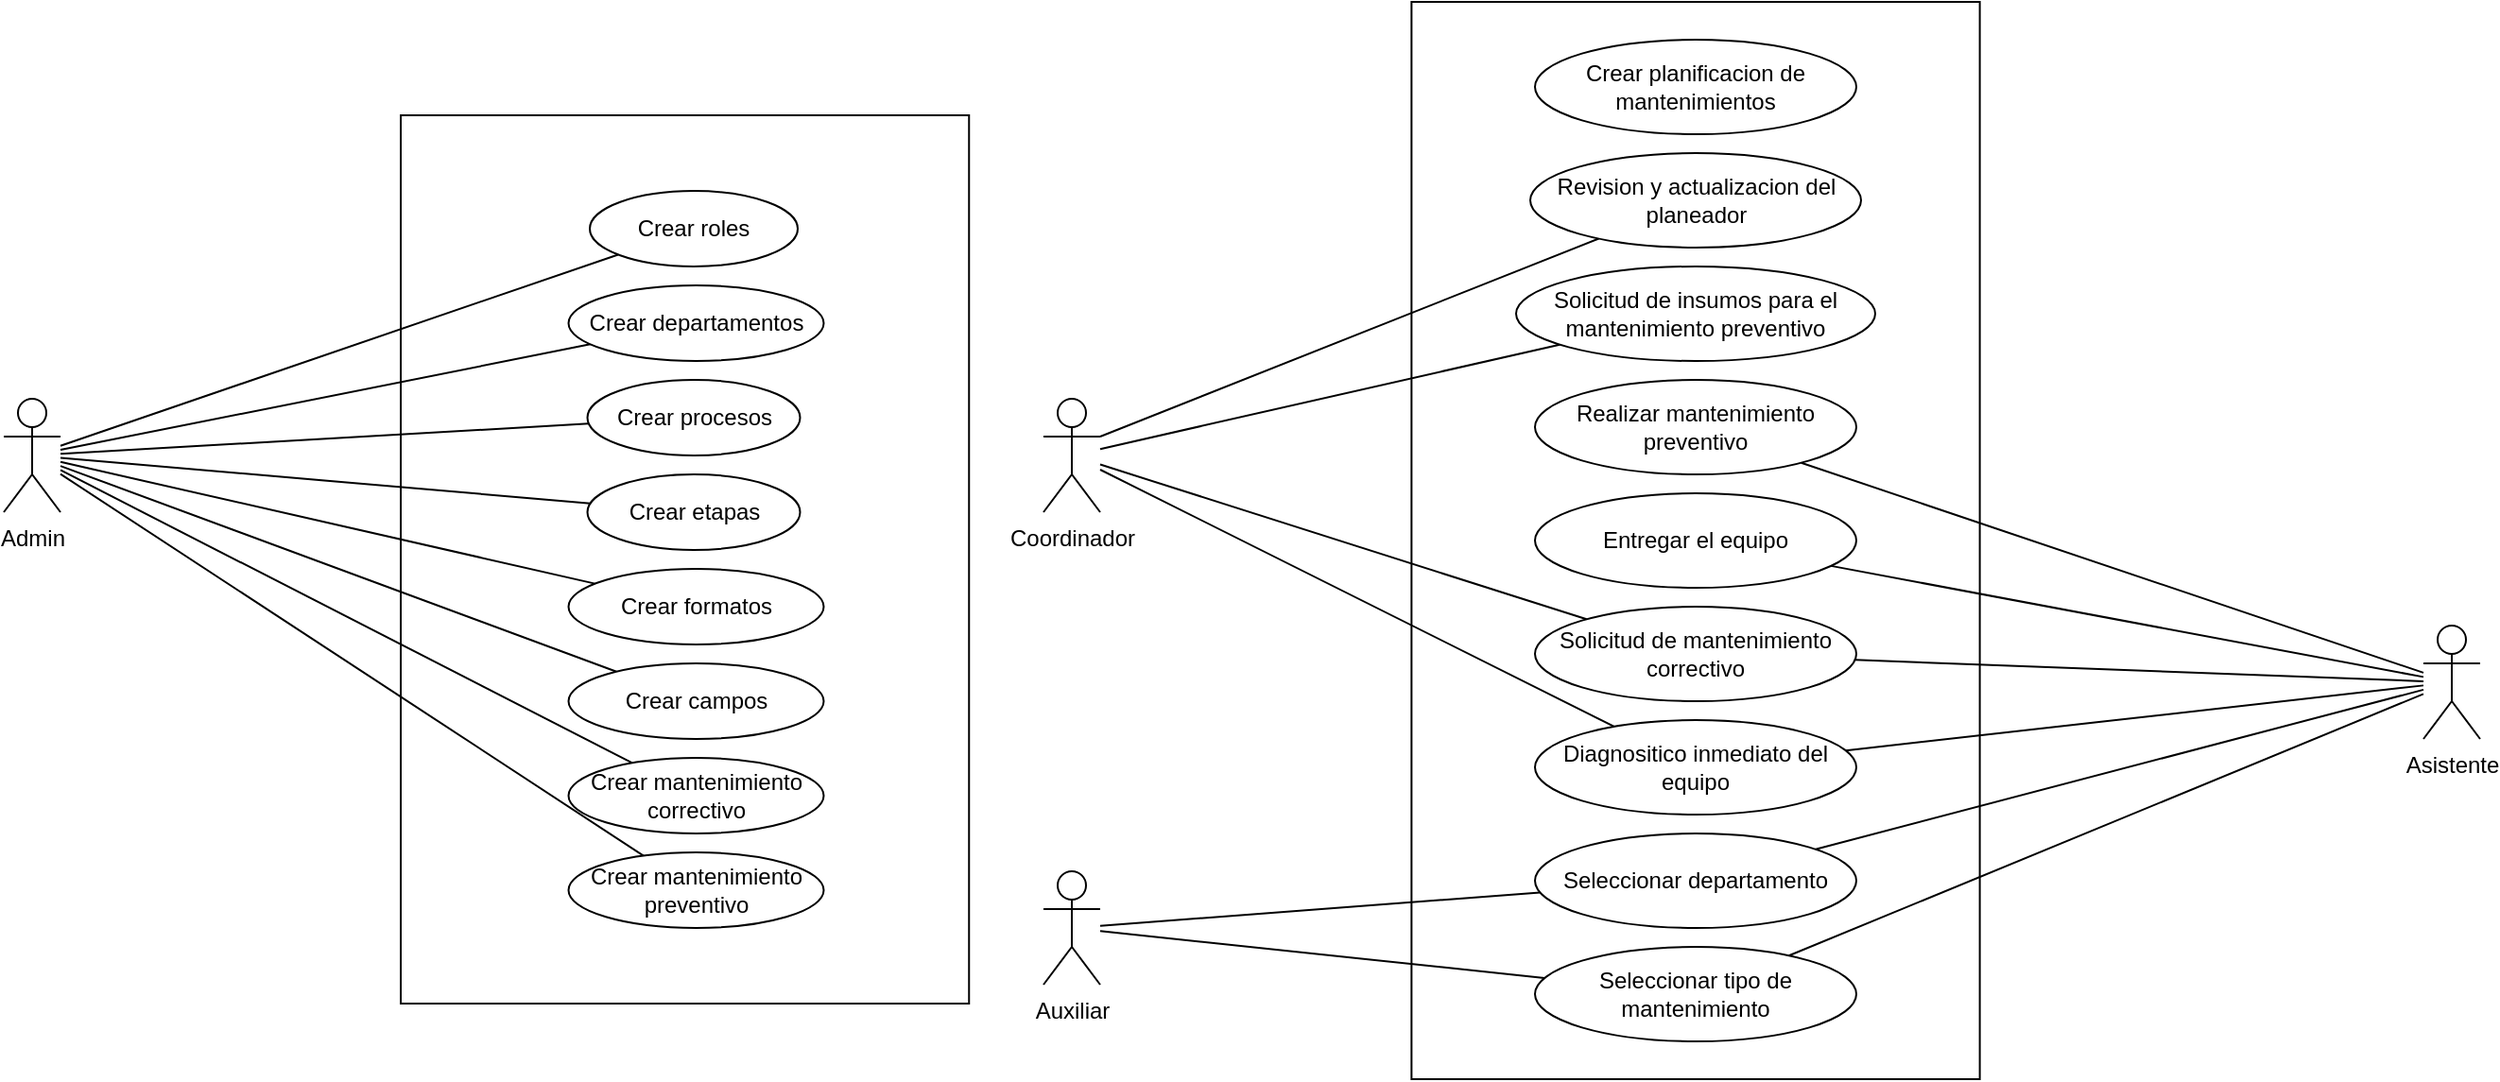 <mxfile version="24.7.10">
  <diagram name="Página-1" id="slRdnjjuHF7EVNd0lsjX">
    <mxGraphModel dx="1237" dy="447" grid="1" gridSize="10" guides="1" tooltips="1" connect="1" arrows="1" fold="1" page="1" pageScale="1" pageWidth="850" pageHeight="1100" math="0" shadow="0">
      <root>
        <mxCell id="0" />
        <mxCell id="1" parent="0" />
        <mxCell id="ijQ2Wkxo8JsokQV01jov-33" value="" style="rounded=0;whiteSpace=wrap;html=1;fontFamily=Helvetica;fontSize=11;fontColor=default;labelBackgroundColor=default;" vertex="1" parent="1">
          <mxGeometry x="784.69" y="40" width="300.62" height="570" as="geometry" />
        </mxCell>
        <mxCell id="ijQ2Wkxo8JsokQV01jov-21" value="" style="rounded=0;whiteSpace=wrap;html=1;fontFamily=Helvetica;fontSize=11;fontColor=default;labelBackgroundColor=default;" vertex="1" parent="1">
          <mxGeometry x="250" y="100" width="300.62" height="470" as="geometry" />
        </mxCell>
        <mxCell id="ijQ2Wkxo8JsokQV01jov-14" style="edgeStyle=none;shape=connector;rounded=0;orthogonalLoop=1;jettySize=auto;html=1;strokeColor=default;align=center;verticalAlign=middle;fontFamily=Helvetica;fontSize=11;fontColor=default;labelBackgroundColor=default;endArrow=none;endFill=0;" edge="1" parent="1" source="ijQ2Wkxo8JsokQV01jov-1" target="ijQ2Wkxo8JsokQV01jov-4">
          <mxGeometry relative="1" as="geometry" />
        </mxCell>
        <mxCell id="ijQ2Wkxo8JsokQV01jov-15" style="edgeStyle=none;shape=connector;rounded=0;orthogonalLoop=1;jettySize=auto;html=1;strokeColor=default;align=center;verticalAlign=middle;fontFamily=Helvetica;fontSize=11;fontColor=default;labelBackgroundColor=default;endArrow=none;endFill=0;" edge="1" parent="1" source="ijQ2Wkxo8JsokQV01jov-1" target="ijQ2Wkxo8JsokQV01jov-5">
          <mxGeometry relative="1" as="geometry" />
        </mxCell>
        <mxCell id="ijQ2Wkxo8JsokQV01jov-16" style="edgeStyle=none;shape=connector;rounded=0;orthogonalLoop=1;jettySize=auto;html=1;strokeColor=default;align=center;verticalAlign=middle;fontFamily=Helvetica;fontSize=11;fontColor=default;labelBackgroundColor=default;endArrow=none;endFill=0;" edge="1" parent="1" source="ijQ2Wkxo8JsokQV01jov-1" target="ijQ2Wkxo8JsokQV01jov-6">
          <mxGeometry relative="1" as="geometry" />
        </mxCell>
        <mxCell id="ijQ2Wkxo8JsokQV01jov-18" style="edgeStyle=none;shape=connector;rounded=0;orthogonalLoop=1;jettySize=auto;html=1;strokeColor=default;align=center;verticalAlign=middle;fontFamily=Helvetica;fontSize=11;fontColor=default;labelBackgroundColor=default;endArrow=none;endFill=0;" edge="1" parent="1" source="ijQ2Wkxo8JsokQV01jov-1" target="ijQ2Wkxo8JsokQV01jov-8">
          <mxGeometry relative="1" as="geometry" />
        </mxCell>
        <mxCell id="ijQ2Wkxo8JsokQV01jov-19" style="edgeStyle=none;shape=connector;rounded=0;orthogonalLoop=1;jettySize=auto;html=1;strokeColor=default;align=center;verticalAlign=middle;fontFamily=Helvetica;fontSize=11;fontColor=default;labelBackgroundColor=default;endArrow=none;endFill=0;" edge="1" parent="1" source="ijQ2Wkxo8JsokQV01jov-1" target="ijQ2Wkxo8JsokQV01jov-7">
          <mxGeometry relative="1" as="geometry" />
        </mxCell>
        <mxCell id="ijQ2Wkxo8JsokQV01jov-20" style="edgeStyle=none;shape=connector;rounded=0;orthogonalLoop=1;jettySize=auto;html=1;strokeColor=default;align=center;verticalAlign=middle;fontFamily=Helvetica;fontSize=11;fontColor=default;labelBackgroundColor=default;endArrow=none;endFill=0;" edge="1" parent="1" source="ijQ2Wkxo8JsokQV01jov-1" target="ijQ2Wkxo8JsokQV01jov-9">
          <mxGeometry relative="1" as="geometry" />
        </mxCell>
        <mxCell id="ijQ2Wkxo8JsokQV01jov-26" style="edgeStyle=none;shape=connector;rounded=0;orthogonalLoop=1;jettySize=auto;html=1;strokeColor=default;align=center;verticalAlign=middle;fontFamily=Helvetica;fontSize=11;fontColor=default;labelBackgroundColor=default;endArrow=none;endFill=0;" edge="1" parent="1" source="ijQ2Wkxo8JsokQV01jov-1" target="ijQ2Wkxo8JsokQV01jov-24">
          <mxGeometry relative="1" as="geometry" />
        </mxCell>
        <mxCell id="ijQ2Wkxo8JsokQV01jov-27" style="edgeStyle=none;shape=connector;rounded=0;orthogonalLoop=1;jettySize=auto;html=1;strokeColor=default;align=center;verticalAlign=middle;fontFamily=Helvetica;fontSize=11;fontColor=default;labelBackgroundColor=default;endArrow=none;endFill=0;" edge="1" parent="1" source="ijQ2Wkxo8JsokQV01jov-1" target="ijQ2Wkxo8JsokQV01jov-25">
          <mxGeometry relative="1" as="geometry" />
        </mxCell>
        <mxCell id="ijQ2Wkxo8JsokQV01jov-1" value="Admin" style="shape=umlActor;verticalLabelPosition=bottom;verticalAlign=top;html=1;outlineConnect=0;" vertex="1" parent="1">
          <mxGeometry x="40" y="250" width="30" height="60" as="geometry" />
        </mxCell>
        <mxCell id="ijQ2Wkxo8JsokQV01jov-4" value="Crear roles" style="ellipse;whiteSpace=wrap;html=1;" vertex="1" parent="1">
          <mxGeometry x="350" y="140" width="110" height="40" as="geometry" />
        </mxCell>
        <mxCell id="ijQ2Wkxo8JsokQV01jov-5" value="Crear departamentos" style="ellipse;whiteSpace=wrap;html=1;" vertex="1" parent="1">
          <mxGeometry x="338.75" y="190" width="135" height="40" as="geometry" />
        </mxCell>
        <mxCell id="ijQ2Wkxo8JsokQV01jov-6" value="Crear procesos" style="ellipse;whiteSpace=wrap;html=1;" vertex="1" parent="1">
          <mxGeometry x="348.75" y="240" width="112.5" height="40" as="geometry" />
        </mxCell>
        <mxCell id="ijQ2Wkxo8JsokQV01jov-7" value="Crear etapas" style="ellipse;whiteSpace=wrap;html=1;" vertex="1" parent="1">
          <mxGeometry x="348.75" y="290" width="112.5" height="40" as="geometry" />
        </mxCell>
        <mxCell id="ijQ2Wkxo8JsokQV01jov-8" value="Crear formatos" style="ellipse;whiteSpace=wrap;html=1;" vertex="1" parent="1">
          <mxGeometry x="338.75" y="340" width="135" height="40" as="geometry" />
        </mxCell>
        <mxCell id="ijQ2Wkxo8JsokQV01jov-9" value="Crear campos" style="ellipse;whiteSpace=wrap;html=1;" vertex="1" parent="1">
          <mxGeometry x="338.75" y="390" width="135" height="40" as="geometry" />
        </mxCell>
        <mxCell id="ijQ2Wkxo8JsokQV01jov-30" style="edgeStyle=none;shape=connector;rounded=0;orthogonalLoop=1;jettySize=auto;html=1;exitX=1;exitY=0.333;exitDx=0;exitDy=0;exitPerimeter=0;strokeColor=default;align=center;verticalAlign=middle;fontFamily=Helvetica;fontSize=11;fontColor=default;labelBackgroundColor=default;endArrow=none;endFill=0;" edge="1" parent="1" source="ijQ2Wkxo8JsokQV01jov-22" target="ijQ2Wkxo8JsokQV01jov-29">
          <mxGeometry relative="1" as="geometry" />
        </mxCell>
        <mxCell id="ijQ2Wkxo8JsokQV01jov-32" style="edgeStyle=none;shape=connector;rounded=0;orthogonalLoop=1;jettySize=auto;html=1;strokeColor=default;align=center;verticalAlign=middle;fontFamily=Helvetica;fontSize=11;fontColor=default;labelBackgroundColor=default;endArrow=none;endFill=0;" edge="1" parent="1" source="ijQ2Wkxo8JsokQV01jov-22" target="ijQ2Wkxo8JsokQV01jov-31">
          <mxGeometry relative="1" as="geometry" />
        </mxCell>
        <mxCell id="ijQ2Wkxo8JsokQV01jov-44" style="edgeStyle=none;shape=connector;rounded=0;orthogonalLoop=1;jettySize=auto;html=1;strokeColor=default;align=center;verticalAlign=middle;fontFamily=Helvetica;fontSize=11;fontColor=default;labelBackgroundColor=default;endArrow=none;endFill=0;" edge="1" parent="1" source="ijQ2Wkxo8JsokQV01jov-22" target="ijQ2Wkxo8JsokQV01jov-42">
          <mxGeometry relative="1" as="geometry" />
        </mxCell>
        <mxCell id="ijQ2Wkxo8JsokQV01jov-46" style="edgeStyle=none;shape=connector;rounded=0;orthogonalLoop=1;jettySize=auto;html=1;strokeColor=default;align=center;verticalAlign=middle;fontFamily=Helvetica;fontSize=11;fontColor=default;labelBackgroundColor=default;endArrow=none;endFill=0;" edge="1" parent="1" source="ijQ2Wkxo8JsokQV01jov-22" target="ijQ2Wkxo8JsokQV01jov-45">
          <mxGeometry relative="1" as="geometry" />
        </mxCell>
        <mxCell id="ijQ2Wkxo8JsokQV01jov-22" value="Coordinador" style="shape=umlActor;verticalLabelPosition=bottom;verticalAlign=top;html=1;outlineConnect=0;" vertex="1" parent="1">
          <mxGeometry x="590" y="250" width="30" height="60" as="geometry" />
        </mxCell>
        <mxCell id="ijQ2Wkxo8JsokQV01jov-24" value="Crear mantenimiento correctivo" style="ellipse;whiteSpace=wrap;html=1;" vertex="1" parent="1">
          <mxGeometry x="338.75" y="440" width="135" height="40" as="geometry" />
        </mxCell>
        <mxCell id="ijQ2Wkxo8JsokQV01jov-25" value="Crear mantenimiento preventivo" style="ellipse;whiteSpace=wrap;html=1;" vertex="1" parent="1">
          <mxGeometry x="338.75" y="490" width="135" height="40" as="geometry" />
        </mxCell>
        <mxCell id="ijQ2Wkxo8JsokQV01jov-29" value="Revision y actualizacion del planeador" style="ellipse;whiteSpace=wrap;html=1;" vertex="1" parent="1">
          <mxGeometry x="847.5" y="120" width="175" height="50" as="geometry" />
        </mxCell>
        <mxCell id="ijQ2Wkxo8JsokQV01jov-31" value="Solicitud de insumos para el mantenimiento preventivo" style="ellipse;whiteSpace=wrap;html=1;" vertex="1" parent="1">
          <mxGeometry x="840" y="180" width="190" height="50" as="geometry" />
        </mxCell>
        <mxCell id="ijQ2Wkxo8JsokQV01jov-39" style="edgeStyle=none;shape=connector;rounded=0;orthogonalLoop=1;jettySize=auto;html=1;strokeColor=default;align=center;verticalAlign=middle;fontFamily=Helvetica;fontSize=11;fontColor=default;labelBackgroundColor=default;endArrow=none;endFill=0;" edge="1" parent="1" source="ijQ2Wkxo8JsokQV01jov-34" target="ijQ2Wkxo8JsokQV01jov-38">
          <mxGeometry relative="1" as="geometry" />
        </mxCell>
        <mxCell id="ijQ2Wkxo8JsokQV01jov-41" style="edgeStyle=none;shape=connector;rounded=0;orthogonalLoop=1;jettySize=auto;html=1;strokeColor=default;align=center;verticalAlign=middle;fontFamily=Helvetica;fontSize=11;fontColor=default;labelBackgroundColor=default;endArrow=none;endFill=0;" edge="1" parent="1" source="ijQ2Wkxo8JsokQV01jov-34" target="ijQ2Wkxo8JsokQV01jov-40">
          <mxGeometry relative="1" as="geometry" />
        </mxCell>
        <mxCell id="ijQ2Wkxo8JsokQV01jov-43" style="edgeStyle=none;shape=connector;rounded=0;orthogonalLoop=1;jettySize=auto;html=1;strokeColor=default;align=center;verticalAlign=middle;fontFamily=Helvetica;fontSize=11;fontColor=default;labelBackgroundColor=default;endArrow=none;endFill=0;" edge="1" parent="1" source="ijQ2Wkxo8JsokQV01jov-34" target="ijQ2Wkxo8JsokQV01jov-42">
          <mxGeometry relative="1" as="geometry" />
        </mxCell>
        <mxCell id="ijQ2Wkxo8JsokQV01jov-47" style="edgeStyle=none;shape=connector;rounded=0;orthogonalLoop=1;jettySize=auto;html=1;strokeColor=default;align=center;verticalAlign=middle;fontFamily=Helvetica;fontSize=11;fontColor=default;labelBackgroundColor=default;endArrow=none;endFill=0;" edge="1" parent="1" source="ijQ2Wkxo8JsokQV01jov-34" target="ijQ2Wkxo8JsokQV01jov-45">
          <mxGeometry relative="1" as="geometry" />
        </mxCell>
        <mxCell id="ijQ2Wkxo8JsokQV01jov-49" style="edgeStyle=none;shape=connector;rounded=0;orthogonalLoop=1;jettySize=auto;html=1;strokeColor=default;align=center;verticalAlign=middle;fontFamily=Helvetica;fontSize=11;fontColor=default;labelBackgroundColor=default;endArrow=none;endFill=0;" edge="1" parent="1" source="ijQ2Wkxo8JsokQV01jov-34" target="ijQ2Wkxo8JsokQV01jov-48">
          <mxGeometry relative="1" as="geometry" />
        </mxCell>
        <mxCell id="ijQ2Wkxo8JsokQV01jov-53" style="edgeStyle=none;shape=connector;rounded=0;orthogonalLoop=1;jettySize=auto;html=1;strokeColor=default;align=center;verticalAlign=middle;fontFamily=Helvetica;fontSize=11;fontColor=default;labelBackgroundColor=default;endArrow=none;endFill=0;" edge="1" parent="1" source="ijQ2Wkxo8JsokQV01jov-34" target="ijQ2Wkxo8JsokQV01jov-52">
          <mxGeometry relative="1" as="geometry" />
        </mxCell>
        <mxCell id="ijQ2Wkxo8JsokQV01jov-34" value="Asistente" style="shape=umlActor;verticalLabelPosition=bottom;verticalAlign=top;html=1;outlineConnect=0;" vertex="1" parent="1">
          <mxGeometry x="1320" y="370" width="30" height="60" as="geometry" />
        </mxCell>
        <mxCell id="ijQ2Wkxo8JsokQV01jov-50" style="edgeStyle=none;shape=connector;rounded=0;orthogonalLoop=1;jettySize=auto;html=1;strokeColor=default;align=center;verticalAlign=middle;fontFamily=Helvetica;fontSize=11;fontColor=default;labelBackgroundColor=default;endArrow=none;endFill=0;" edge="1" parent="1" source="ijQ2Wkxo8JsokQV01jov-35" target="ijQ2Wkxo8JsokQV01jov-48">
          <mxGeometry relative="1" as="geometry" />
        </mxCell>
        <mxCell id="ijQ2Wkxo8JsokQV01jov-54" style="edgeStyle=none;shape=connector;rounded=0;orthogonalLoop=1;jettySize=auto;html=1;strokeColor=default;align=center;verticalAlign=middle;fontFamily=Helvetica;fontSize=11;fontColor=default;labelBackgroundColor=default;endArrow=none;endFill=0;" edge="1" parent="1" source="ijQ2Wkxo8JsokQV01jov-35" target="ijQ2Wkxo8JsokQV01jov-52">
          <mxGeometry relative="1" as="geometry" />
        </mxCell>
        <mxCell id="ijQ2Wkxo8JsokQV01jov-35" value="Auxiliar" style="shape=umlActor;verticalLabelPosition=bottom;verticalAlign=top;html=1;outlineConnect=0;" vertex="1" parent="1">
          <mxGeometry x="590" y="500" width="30" height="60" as="geometry" />
        </mxCell>
        <mxCell id="ijQ2Wkxo8JsokQV01jov-38" value="Realizar mantenimiento preventivo" style="ellipse;whiteSpace=wrap;html=1;" vertex="1" parent="1">
          <mxGeometry x="850" y="240" width="170" height="50" as="geometry" />
        </mxCell>
        <mxCell id="ijQ2Wkxo8JsokQV01jov-40" value="Entregar el equipo" style="ellipse;whiteSpace=wrap;html=1;" vertex="1" parent="1">
          <mxGeometry x="850" y="300" width="170" height="50" as="geometry" />
        </mxCell>
        <mxCell id="ijQ2Wkxo8JsokQV01jov-42" value="Solicitud de mantenimiento correctivo" style="ellipse;whiteSpace=wrap;html=1;" vertex="1" parent="1">
          <mxGeometry x="850" y="360" width="170" height="50" as="geometry" />
        </mxCell>
        <mxCell id="ijQ2Wkxo8JsokQV01jov-45" value="Diagnositico inmediato del equipo" style="ellipse;whiteSpace=wrap;html=1;" vertex="1" parent="1">
          <mxGeometry x="850" y="420" width="170" height="50" as="geometry" />
        </mxCell>
        <mxCell id="ijQ2Wkxo8JsokQV01jov-48" value="Seleccionar departamento" style="ellipse;whiteSpace=wrap;html=1;" vertex="1" parent="1">
          <mxGeometry x="850" y="480" width="170" height="50" as="geometry" />
        </mxCell>
        <mxCell id="ijQ2Wkxo8JsokQV01jov-52" value="Seleccionar tipo de mantenimiento" style="ellipse;whiteSpace=wrap;html=1;" vertex="1" parent="1">
          <mxGeometry x="850" y="540" width="170" height="50" as="geometry" />
        </mxCell>
        <mxCell id="ijQ2Wkxo8JsokQV01jov-55" value="Crear planificacion de mantenimientos" style="ellipse;whiteSpace=wrap;html=1;" vertex="1" parent="1">
          <mxGeometry x="850" y="60" width="170" height="50" as="geometry" />
        </mxCell>
      </root>
    </mxGraphModel>
  </diagram>
</mxfile>
